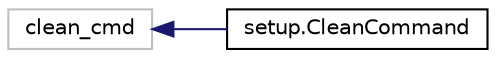 digraph "Graphical Class Hierarchy"
{
  edge [fontname="Helvetica",fontsize="10",labelfontname="Helvetica",labelfontsize="10"];
  node [fontname="Helvetica",fontsize="10",shape=record];
  rankdir="LR";
  Node292 [label="clean_cmd",height=0.2,width=0.4,color="grey75", fillcolor="white", style="filled"];
  Node292 -> Node0 [dir="back",color="midnightblue",fontsize="10",style="solid",fontname="Helvetica"];
  Node0 [label="setup.CleanCommand",height=0.2,width=0.4,color="black", fillcolor="white", style="filled",URL="$classsetup_1_1CleanCommand.html"];
}
